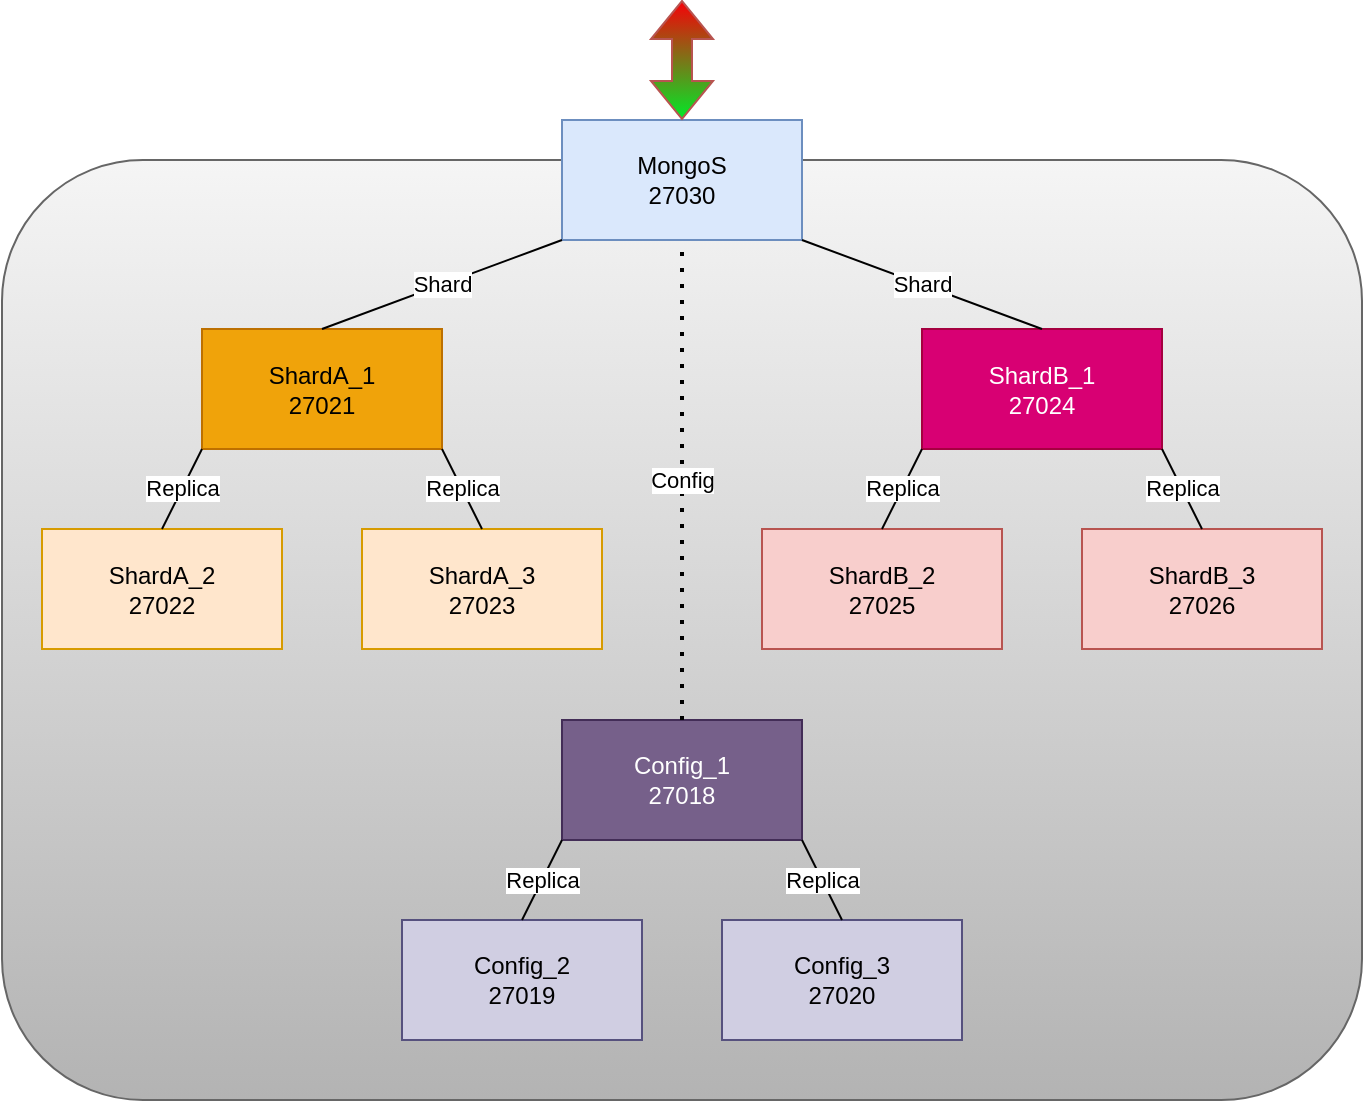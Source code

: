 <mxfile version="21.1.2" type="device" pages="3">
  <diagram name="Default" id="SemJ9O1B9w-mR6ju5n3K">
    <mxGraphModel dx="1679" dy="674" grid="1" gridSize="10" guides="1" tooltips="1" connect="1" arrows="1" fold="1" page="1" pageScale="1" pageWidth="827" pageHeight="1169" math="0" shadow="0">
      <root>
        <mxCell id="0" />
        <mxCell id="1" parent="0" />
        <mxCell id="tX-yTi2M2p0sjjuOYc45-21" value="" style="rounded=1;whiteSpace=wrap;html=1;fillColor=#f5f5f5;strokeColor=#666666;gradientColor=#b3b3b3;" vertex="1" parent="1">
          <mxGeometry x="74" y="340" width="680" height="470" as="geometry" />
        </mxCell>
        <mxCell id="tX-yTi2M2p0sjjuOYc45-1" value="MongoS&lt;br&gt;27030" style="rounded=0;whiteSpace=wrap;html=1;fillColor=#dae8fc;strokeColor=#6c8ebf;" vertex="1" parent="1">
          <mxGeometry x="354" y="320" width="120" height="60" as="geometry" />
        </mxCell>
        <mxCell id="tX-yTi2M2p0sjjuOYc45-2" value="ShardA_1&lt;br&gt;27021" style="rounded=0;whiteSpace=wrap;html=1;fillColor=#f0a30a;fontColor=#000000;strokeColor=#BD7000;" vertex="1" parent="1">
          <mxGeometry x="174" y="424.5" width="120" height="60" as="geometry" />
        </mxCell>
        <mxCell id="tX-yTi2M2p0sjjuOYc45-3" value="ShardA_2&lt;br&gt;27022" style="rounded=0;whiteSpace=wrap;html=1;fillColor=#ffe6cc;strokeColor=#d79b00;" vertex="1" parent="1">
          <mxGeometry x="94" y="524.5" width="120" height="60" as="geometry" />
        </mxCell>
        <mxCell id="tX-yTi2M2p0sjjuOYc45-5" value="ShardA_3&lt;br&gt;27023" style="rounded=0;whiteSpace=wrap;html=1;fillColor=#ffe6cc;strokeColor=#d79b00;" vertex="1" parent="1">
          <mxGeometry x="254" y="524.5" width="120" height="60" as="geometry" />
        </mxCell>
        <mxCell id="tX-yTi2M2p0sjjuOYc45-6" value="ShardB_1&lt;br&gt;27024" style="rounded=0;whiteSpace=wrap;html=1;fillColor=#d80073;fontColor=#ffffff;strokeColor=#A50040;" vertex="1" parent="1">
          <mxGeometry x="534" y="424.5" width="120" height="60" as="geometry" />
        </mxCell>
        <mxCell id="tX-yTi2M2p0sjjuOYc45-7" value="ShardB_2&lt;br&gt;27025" style="rounded=0;whiteSpace=wrap;html=1;fillColor=#f8cecc;strokeColor=#b85450;" vertex="1" parent="1">
          <mxGeometry x="454" y="524.5" width="120" height="60" as="geometry" />
        </mxCell>
        <mxCell id="tX-yTi2M2p0sjjuOYc45-8" value="ShardB_3&lt;br&gt;27026" style="rounded=0;whiteSpace=wrap;html=1;fillColor=#f8cecc;strokeColor=#b85450;" vertex="1" parent="1">
          <mxGeometry x="614" y="524.5" width="120" height="60" as="geometry" />
        </mxCell>
        <mxCell id="tX-yTi2M2p0sjjuOYc45-9" value="Config_1&lt;br&gt;27018" style="rounded=0;whiteSpace=wrap;html=1;fillColor=#76608a;fontColor=#ffffff;strokeColor=#432D57;" vertex="1" parent="1">
          <mxGeometry x="354" y="620" width="120" height="60" as="geometry" />
        </mxCell>
        <mxCell id="tX-yTi2M2p0sjjuOYc45-10" value="Config_2&lt;br&gt;27019" style="rounded=0;whiteSpace=wrap;html=1;fillColor=#d0cee2;strokeColor=#56517e;" vertex="1" parent="1">
          <mxGeometry x="274" y="720" width="120" height="60" as="geometry" />
        </mxCell>
        <mxCell id="tX-yTi2M2p0sjjuOYc45-11" value="Config_3&lt;br&gt;27020" style="rounded=0;whiteSpace=wrap;html=1;fillColor=#d0cee2;strokeColor=#56517e;" vertex="1" parent="1">
          <mxGeometry x="434" y="720" width="120" height="60" as="geometry" />
        </mxCell>
        <mxCell id="tX-yTi2M2p0sjjuOYc45-13" value="Replica" style="endArrow=none;html=1;rounded=0;entryX=0;entryY=1;entryDx=0;entryDy=0;exitX=0.5;exitY=0;exitDx=0;exitDy=0;" edge="1" parent="1" source="tX-yTi2M2p0sjjuOYc45-10" target="tX-yTi2M2p0sjjuOYc45-9">
          <mxGeometry width="50" height="50" relative="1" as="geometry">
            <mxPoint x="280" y="700" as="sourcePoint" />
            <mxPoint x="330" y="650" as="targetPoint" />
          </mxGeometry>
        </mxCell>
        <mxCell id="tX-yTi2M2p0sjjuOYc45-14" value="Replica" style="endArrow=none;html=1;rounded=0;entryX=1;entryY=1;entryDx=0;entryDy=0;exitX=0.5;exitY=0;exitDx=0;exitDy=0;" edge="1" parent="1" source="tX-yTi2M2p0sjjuOYc45-11" target="tX-yTi2M2p0sjjuOYc45-9">
          <mxGeometry width="50" height="50" relative="1" as="geometry">
            <mxPoint x="390" y="600" as="sourcePoint" />
            <mxPoint x="440" y="550" as="targetPoint" />
          </mxGeometry>
        </mxCell>
        <mxCell id="tX-yTi2M2p0sjjuOYc45-15" value="Replica" style="endArrow=none;html=1;rounded=0;entryX=1;entryY=1;entryDx=0;entryDy=0;exitX=0.5;exitY=0;exitDx=0;exitDy=0;" edge="1" parent="1" source="tX-yTi2M2p0sjjuOYc45-8" target="tX-yTi2M2p0sjjuOYc45-6">
          <mxGeometry width="50" height="50" relative="1" as="geometry">
            <mxPoint x="670" y="480" as="sourcePoint" />
            <mxPoint x="650" y="440" as="targetPoint" />
          </mxGeometry>
        </mxCell>
        <mxCell id="tX-yTi2M2p0sjjuOYc45-16" value="Replica" style="endArrow=none;html=1;rounded=0;entryX=1;entryY=1;entryDx=0;entryDy=0;exitX=0.5;exitY=0;exitDx=0;exitDy=0;" edge="1" parent="1" source="tX-yTi2M2p0sjjuOYc45-5" target="tX-yTi2M2p0sjjuOYc45-2">
          <mxGeometry width="50" height="50" relative="1" as="geometry">
            <mxPoint x="320" y="480" as="sourcePoint" />
            <mxPoint x="300" y="440" as="targetPoint" />
          </mxGeometry>
        </mxCell>
        <mxCell id="tX-yTi2M2p0sjjuOYc45-17" value="Replica" style="endArrow=none;html=1;rounded=0;entryX=0;entryY=1;entryDx=0;entryDy=0;exitX=0.5;exitY=0;exitDx=0;exitDy=0;" edge="1" parent="1" source="tX-yTi2M2p0sjjuOYc45-3" target="tX-yTi2M2p0sjjuOYc45-2">
          <mxGeometry width="50" height="50" relative="1" as="geometry">
            <mxPoint x="390" y="600" as="sourcePoint" />
            <mxPoint x="440" y="550" as="targetPoint" />
          </mxGeometry>
        </mxCell>
        <mxCell id="tX-yTi2M2p0sjjuOYc45-18" value="Replica" style="endArrow=none;html=1;rounded=0;entryX=0;entryY=1;entryDx=0;entryDy=0;exitX=0.5;exitY=0;exitDx=0;exitDy=0;" edge="1" parent="1" source="tX-yTi2M2p0sjjuOYc45-7" target="tX-yTi2M2p0sjjuOYc45-6">
          <mxGeometry width="50" height="50" relative="1" as="geometry">
            <mxPoint x="510" y="460" as="sourcePoint" />
            <mxPoint x="440" y="550" as="targetPoint" />
          </mxGeometry>
        </mxCell>
        <mxCell id="tX-yTi2M2p0sjjuOYc45-19" value="Shard" style="endArrow=none;html=1;rounded=0;exitX=0.5;exitY=0;exitDx=0;exitDy=0;entryX=0;entryY=1;entryDx=0;entryDy=0;" edge="1" parent="1" source="tX-yTi2M2p0sjjuOYc45-2" target="tX-yTi2M2p0sjjuOYc45-1">
          <mxGeometry width="50" height="50" relative="1" as="geometry">
            <mxPoint x="390" y="600" as="sourcePoint" />
            <mxPoint x="440" y="550" as="targetPoint" />
          </mxGeometry>
        </mxCell>
        <mxCell id="tX-yTi2M2p0sjjuOYc45-20" value="Shard" style="endArrow=none;html=1;rounded=0;entryX=1;entryY=1;entryDx=0;entryDy=0;exitX=0.5;exitY=0;exitDx=0;exitDy=0;" edge="1" parent="1" source="tX-yTi2M2p0sjjuOYc45-6" target="tX-yTi2M2p0sjjuOYc45-1">
          <mxGeometry width="50" height="50" relative="1" as="geometry">
            <mxPoint x="390" y="600" as="sourcePoint" />
            <mxPoint x="440" y="550" as="targetPoint" />
          </mxGeometry>
        </mxCell>
        <mxCell id="tX-yTi2M2p0sjjuOYc45-26" value="Config" style="endArrow=none;dashed=1;html=1;dashPattern=1 3;strokeWidth=2;rounded=0;entryX=0.5;entryY=1;entryDx=0;entryDy=0;exitX=0.5;exitY=0;exitDx=0;exitDy=0;" edge="1" parent="1" source="tX-yTi2M2p0sjjuOYc45-9" target="tX-yTi2M2p0sjjuOYc45-1">
          <mxGeometry width="50" height="50" relative="1" as="geometry">
            <mxPoint x="360" y="570" as="sourcePoint" />
            <mxPoint x="410" y="520" as="targetPoint" />
          </mxGeometry>
        </mxCell>
        <mxCell id="tX-yTi2M2p0sjjuOYc45-27" value="" style="shape=flexArrow;endArrow=classic;startArrow=classic;html=1;rounded=0;fillColor=#F80008;strokeColor=#b85450;gradientColor=#00EA27;gradientDirection=south;" edge="1" parent="1">
          <mxGeometry width="100" height="100" relative="1" as="geometry">
            <mxPoint x="414" y="320" as="sourcePoint" />
            <mxPoint x="414" y="260" as="targetPoint" />
          </mxGeometry>
        </mxCell>
      </root>
    </mxGraphModel>
  </diagram>
  <diagram name="Replica" id="z1Vz-9cUvES8mMw_x7iy">
    <mxGraphModel dx="1679" dy="674" grid="1" gridSize="10" guides="1" tooltips="1" connect="1" arrows="1" fold="1" page="1" pageScale="1" pageWidth="827" pageHeight="1169" math="0" shadow="0">
      <root>
        <mxCell id="HjbXVy4mzrFqhbLA5JWi-0" />
        <mxCell id="HjbXVy4mzrFqhbLA5JWi-1" parent="HjbXVy4mzrFqhbLA5JWi-0" />
        <mxCell id="HjbXVy4mzrFqhbLA5JWi-2" value="" style="rounded=1;whiteSpace=wrap;html=1;fillColor=#f5f5f5;strokeColor=#666666;gradientColor=#b3b3b3;" vertex="1" parent="HjbXVy4mzrFqhbLA5JWi-1">
          <mxGeometry x="74" y="340" width="680" height="470" as="geometry" />
        </mxCell>
        <mxCell id="rgnIvXLQDvNdPOsokYPS-2" value="" style="ellipse;whiteSpace=wrap;html=1;" vertex="1" parent="HjbXVy4mzrFqhbLA5JWi-1">
          <mxGeometry x="434" y="380" width="320" height="290" as="geometry" />
        </mxCell>
        <mxCell id="HjbXVy4mzrFqhbLA5JWi-3" value="MongoS&lt;br&gt;27030" style="rounded=0;whiteSpace=wrap;html=1;fillColor=#dae8fc;strokeColor=#6c8ebf;" vertex="1" parent="HjbXVy4mzrFqhbLA5JWi-1">
          <mxGeometry x="354" y="320" width="120" height="60" as="geometry" />
        </mxCell>
        <mxCell id="HjbXVy4mzrFqhbLA5JWi-4" value="ShardA_1&lt;br&gt;27021" style="rounded=0;whiteSpace=wrap;html=1;fillColor=#f0a30a;fontColor=#000000;strokeColor=#BD7000;" vertex="1" parent="HjbXVy4mzrFqhbLA5JWi-1">
          <mxGeometry x="174" y="424.5" width="120" height="60" as="geometry" />
        </mxCell>
        <mxCell id="HjbXVy4mzrFqhbLA5JWi-5" value="ShardA_2&lt;br&gt;27022" style="rounded=0;whiteSpace=wrap;html=1;fillColor=#ffe6cc;strokeColor=#d79b00;" vertex="1" parent="HjbXVy4mzrFqhbLA5JWi-1">
          <mxGeometry x="94" y="524.5" width="120" height="60" as="geometry" />
        </mxCell>
        <mxCell id="HjbXVy4mzrFqhbLA5JWi-6" value="ShardA_3&lt;br&gt;27023" style="rounded=0;whiteSpace=wrap;html=1;fillColor=#ffe6cc;strokeColor=#d79b00;" vertex="1" parent="HjbXVy4mzrFqhbLA5JWi-1">
          <mxGeometry x="254" y="524.5" width="120" height="60" as="geometry" />
        </mxCell>
        <mxCell id="HjbXVy4mzrFqhbLA5JWi-7" value="ShardB_1&lt;br&gt;27024" style="rounded=0;whiteSpace=wrap;html=1;fillColor=#d80073;fontColor=#ffffff;strokeColor=#A50040;" vertex="1" parent="HjbXVy4mzrFqhbLA5JWi-1">
          <mxGeometry x="534" y="424.5" width="120" height="60" as="geometry" />
        </mxCell>
        <mxCell id="HjbXVy4mzrFqhbLA5JWi-8" value="ShardB_2&lt;br&gt;27025" style="rounded=0;whiteSpace=wrap;html=1;fillColor=#f8cecc;strokeColor=#b85450;" vertex="1" parent="HjbXVy4mzrFqhbLA5JWi-1">
          <mxGeometry x="454" y="524.5" width="120" height="60" as="geometry" />
        </mxCell>
        <mxCell id="HjbXVy4mzrFqhbLA5JWi-9" value="ShardB_3&lt;br&gt;27026" style="rounded=0;whiteSpace=wrap;html=1;fillColor=#f8cecc;strokeColor=#b85450;" vertex="1" parent="HjbXVy4mzrFqhbLA5JWi-1">
          <mxGeometry x="614" y="524.5" width="120" height="60" as="geometry" />
        </mxCell>
        <mxCell id="HjbXVy4mzrFqhbLA5JWi-10" value="Config_1&lt;br&gt;27018" style="rounded=0;whiteSpace=wrap;html=1;fillColor=#76608a;fontColor=#ffffff;strokeColor=#432D57;" vertex="1" parent="HjbXVy4mzrFqhbLA5JWi-1">
          <mxGeometry x="354" y="620" width="120" height="60" as="geometry" />
        </mxCell>
        <mxCell id="HjbXVy4mzrFqhbLA5JWi-11" value="Config_2&lt;br&gt;27019" style="rounded=0;whiteSpace=wrap;html=1;fillColor=#d0cee2;strokeColor=#56517e;" vertex="1" parent="HjbXVy4mzrFqhbLA5JWi-1">
          <mxGeometry x="274" y="720" width="120" height="60" as="geometry" />
        </mxCell>
        <mxCell id="HjbXVy4mzrFqhbLA5JWi-12" value="Config_3&lt;br&gt;27020" style="rounded=0;whiteSpace=wrap;html=1;fillColor=#d0cee2;strokeColor=#56517e;" vertex="1" parent="HjbXVy4mzrFqhbLA5JWi-1">
          <mxGeometry x="434" y="720" width="120" height="60" as="geometry" />
        </mxCell>
        <mxCell id="HjbXVy4mzrFqhbLA5JWi-13" value="Replica" style="endArrow=none;html=1;rounded=0;entryX=0;entryY=1;entryDx=0;entryDy=0;exitX=0.5;exitY=0;exitDx=0;exitDy=0;" edge="1" parent="HjbXVy4mzrFqhbLA5JWi-1" source="HjbXVy4mzrFqhbLA5JWi-11" target="HjbXVy4mzrFqhbLA5JWi-10">
          <mxGeometry width="50" height="50" relative="1" as="geometry">
            <mxPoint x="280" y="700" as="sourcePoint" />
            <mxPoint x="330" y="650" as="targetPoint" />
          </mxGeometry>
        </mxCell>
        <mxCell id="HjbXVy4mzrFqhbLA5JWi-14" value="Replica" style="endArrow=none;html=1;rounded=0;entryX=1;entryY=1;entryDx=0;entryDy=0;exitX=0.5;exitY=0;exitDx=0;exitDy=0;" edge="1" parent="HjbXVy4mzrFqhbLA5JWi-1" source="HjbXVy4mzrFqhbLA5JWi-12" target="HjbXVy4mzrFqhbLA5JWi-10">
          <mxGeometry width="50" height="50" relative="1" as="geometry">
            <mxPoint x="390" y="600" as="sourcePoint" />
            <mxPoint x="440" y="550" as="targetPoint" />
          </mxGeometry>
        </mxCell>
        <mxCell id="HjbXVy4mzrFqhbLA5JWi-15" value="Replica" style="endArrow=none;html=1;rounded=0;entryX=1;entryY=1;entryDx=0;entryDy=0;exitX=0.5;exitY=0;exitDx=0;exitDy=0;fillColor=#d5e8d4;gradientColor=#97d077;strokeColor=#82b366;" edge="1" parent="HjbXVy4mzrFqhbLA5JWi-1" source="HjbXVy4mzrFqhbLA5JWi-9" target="HjbXVy4mzrFqhbLA5JWi-7">
          <mxGeometry width="50" height="50" relative="1" as="geometry">
            <mxPoint x="670" y="480" as="sourcePoint" />
            <mxPoint x="650" y="440" as="targetPoint" />
          </mxGeometry>
        </mxCell>
        <mxCell id="HjbXVy4mzrFqhbLA5JWi-16" value="Replica" style="endArrow=none;html=1;rounded=0;entryX=1;entryY=1;entryDx=0;entryDy=0;exitX=0.5;exitY=0;exitDx=0;exitDy=0;" edge="1" parent="HjbXVy4mzrFqhbLA5JWi-1" source="HjbXVy4mzrFqhbLA5JWi-6" target="HjbXVy4mzrFqhbLA5JWi-4">
          <mxGeometry width="50" height="50" relative="1" as="geometry">
            <mxPoint x="320" y="480" as="sourcePoint" />
            <mxPoint x="300" y="440" as="targetPoint" />
          </mxGeometry>
        </mxCell>
        <mxCell id="HjbXVy4mzrFqhbLA5JWi-17" value="Replica" style="endArrow=none;html=1;rounded=0;entryX=0;entryY=1;entryDx=0;entryDy=0;exitX=0.5;exitY=0;exitDx=0;exitDy=0;" edge="1" parent="HjbXVy4mzrFqhbLA5JWi-1" source="HjbXVy4mzrFqhbLA5JWi-5" target="HjbXVy4mzrFqhbLA5JWi-4">
          <mxGeometry width="50" height="50" relative="1" as="geometry">
            <mxPoint x="390" y="600" as="sourcePoint" />
            <mxPoint x="440" y="550" as="targetPoint" />
          </mxGeometry>
        </mxCell>
        <mxCell id="HjbXVy4mzrFqhbLA5JWi-18" value="Replica" style="endArrow=none;html=1;rounded=0;entryX=0;entryY=1;entryDx=0;entryDy=0;exitX=0.5;exitY=0;exitDx=0;exitDy=0;fillColor=#d5e8d4;gradientColor=#97d077;strokeColor=#82b366;" edge="1" parent="HjbXVy4mzrFqhbLA5JWi-1" source="HjbXVy4mzrFqhbLA5JWi-8" target="HjbXVy4mzrFqhbLA5JWi-7">
          <mxGeometry width="50" height="50" relative="1" as="geometry">
            <mxPoint x="510" y="460" as="sourcePoint" />
            <mxPoint x="440" y="550" as="targetPoint" />
          </mxGeometry>
        </mxCell>
        <mxCell id="HjbXVy4mzrFqhbLA5JWi-19" value="Shard" style="endArrow=none;html=1;rounded=0;exitX=0.5;exitY=0;exitDx=0;exitDy=0;entryX=0;entryY=1;entryDx=0;entryDy=0;" edge="1" parent="HjbXVy4mzrFqhbLA5JWi-1" source="HjbXVy4mzrFqhbLA5JWi-4" target="HjbXVy4mzrFqhbLA5JWi-3">
          <mxGeometry width="50" height="50" relative="1" as="geometry">
            <mxPoint x="390" y="600" as="sourcePoint" />
            <mxPoint x="440" y="550" as="targetPoint" />
          </mxGeometry>
        </mxCell>
        <mxCell id="HjbXVy4mzrFqhbLA5JWi-20" value="Shard" style="endArrow=none;html=1;rounded=0;entryX=1;entryY=1;entryDx=0;entryDy=0;exitX=0.5;exitY=0;exitDx=0;exitDy=0;fillColor=#d5e8d4;gradientColor=#97d077;strokeColor=#82b366;" edge="1" parent="HjbXVy4mzrFqhbLA5JWi-1" source="HjbXVy4mzrFqhbLA5JWi-7" target="HjbXVy4mzrFqhbLA5JWi-3">
          <mxGeometry width="50" height="50" relative="1" as="geometry">
            <mxPoint x="390" y="600" as="sourcePoint" />
            <mxPoint x="440" y="550" as="targetPoint" />
          </mxGeometry>
        </mxCell>
        <mxCell id="HjbXVy4mzrFqhbLA5JWi-21" value="Config" style="endArrow=none;dashed=1;html=1;dashPattern=1 3;strokeWidth=2;rounded=0;entryX=0.5;entryY=1;entryDx=0;entryDy=0;exitX=0.5;exitY=0;exitDx=0;exitDy=0;" edge="1" parent="HjbXVy4mzrFqhbLA5JWi-1" source="HjbXVy4mzrFqhbLA5JWi-10" target="HjbXVy4mzrFqhbLA5JWi-3">
          <mxGeometry width="50" height="50" relative="1" as="geometry">
            <mxPoint x="360" y="570" as="sourcePoint" />
            <mxPoint x="410" y="520" as="targetPoint" />
          </mxGeometry>
        </mxCell>
        <mxCell id="HjbXVy4mzrFqhbLA5JWi-22" value="Scrittura" style="shape=flexArrow;endArrow=none;startArrow=classic;html=1;rounded=0;fillColor=#F80008;strokeColor=#b85450;gradientColor=#00EA27;gradientDirection=south;endFill=0;" edge="1" parent="HjbXVy4mzrFqhbLA5JWi-1">
          <mxGeometry x="0.333" y="-26" width="100" height="100" relative="1" as="geometry">
            <mxPoint x="414" y="320" as="sourcePoint" />
            <mxPoint x="414" y="260" as="targetPoint" />
            <mxPoint as="offset" />
          </mxGeometry>
        </mxCell>
        <mxCell id="rgnIvXLQDvNdPOsokYPS-1" value="Lettura" style="shape=flexArrow;endArrow=none;startArrow=classic;html=1;rounded=0;fillColor=#F80008;strokeColor=#b85450;gradientColor=#00EA27;gradientDirection=north;endFill=0;" edge="1" parent="HjbXVy4mzrFqhbLA5JWi-1">
          <mxGeometry x="0.333" y="-26" width="100" height="100" relative="1" as="geometry">
            <mxPoint x="554" y="645" as="sourcePoint" />
            <mxPoint x="554" y="585" as="targetPoint" />
            <mxPoint as="offset" />
          </mxGeometry>
        </mxCell>
      </root>
    </mxGraphModel>
  </diagram>
  <diagram name="Sharded" id="F3gwtb8vz8hEjSRxSjRP">
    <mxGraphModel dx="1399" dy="562" grid="1" gridSize="10" guides="1" tooltips="1" connect="1" arrows="1" fold="1" page="1" pageScale="1" pageWidth="827" pageHeight="1169" math="0" shadow="0">
      <root>
        <mxCell id="yeIDI8W3clktnkh_KJqr-0" />
        <mxCell id="yeIDI8W3clktnkh_KJqr-1" parent="yeIDI8W3clktnkh_KJqr-0" />
        <mxCell id="yeIDI8W3clktnkh_KJqr-2" value="" style="rounded=1;whiteSpace=wrap;html=1;fillColor=#f5f5f5;strokeColor=#666666;gradientColor=#b3b3b3;" vertex="1" parent="yeIDI8W3clktnkh_KJqr-1">
          <mxGeometry x="74" y="340" width="680" height="470" as="geometry" />
        </mxCell>
        <mxCell id="0swe7HJsR4qlp6y53t2S-0" value="" style="ellipse;whiteSpace=wrap;html=1;" vertex="1" parent="yeIDI8W3clktnkh_KJqr-1">
          <mxGeometry x="74" y="380" width="320" height="290" as="geometry" />
        </mxCell>
        <mxCell id="yeIDI8W3clktnkh_KJqr-3" value="" style="ellipse;whiteSpace=wrap;html=1;" vertex="1" parent="yeIDI8W3clktnkh_KJqr-1">
          <mxGeometry x="434" y="380" width="320" height="290" as="geometry" />
        </mxCell>
        <mxCell id="yeIDI8W3clktnkh_KJqr-4" value="MongoS&lt;br&gt;27030" style="rounded=0;whiteSpace=wrap;html=1;fillColor=#dae8fc;strokeColor=#6c8ebf;" vertex="1" parent="yeIDI8W3clktnkh_KJqr-1">
          <mxGeometry x="354" y="320" width="120" height="60" as="geometry" />
        </mxCell>
        <mxCell id="yeIDI8W3clktnkh_KJqr-5" value="ShardA_1&lt;br&gt;27021" style="rounded=0;whiteSpace=wrap;html=1;fillColor=#f0a30a;fontColor=#000000;strokeColor=#BD7000;" vertex="1" parent="yeIDI8W3clktnkh_KJqr-1">
          <mxGeometry x="174" y="424.5" width="120" height="60" as="geometry" />
        </mxCell>
        <mxCell id="yeIDI8W3clktnkh_KJqr-6" value="ShardA_2&lt;br&gt;27022" style="rounded=0;whiteSpace=wrap;html=1;fillColor=#ffe6cc;strokeColor=#d79b00;" vertex="1" parent="yeIDI8W3clktnkh_KJqr-1">
          <mxGeometry x="94" y="524.5" width="120" height="60" as="geometry" />
        </mxCell>
        <mxCell id="yeIDI8W3clktnkh_KJqr-7" value="ShardA_3&lt;br&gt;27023" style="rounded=0;whiteSpace=wrap;html=1;fillColor=#ffe6cc;strokeColor=#d79b00;" vertex="1" parent="yeIDI8W3clktnkh_KJqr-1">
          <mxGeometry x="254" y="524.5" width="120" height="60" as="geometry" />
        </mxCell>
        <mxCell id="yeIDI8W3clktnkh_KJqr-8" value="ShardB_1&lt;br&gt;27024" style="rounded=0;whiteSpace=wrap;html=1;fillColor=#d80073;fontColor=#ffffff;strokeColor=#A50040;" vertex="1" parent="yeIDI8W3clktnkh_KJqr-1">
          <mxGeometry x="534" y="424.5" width="120" height="60" as="geometry" />
        </mxCell>
        <mxCell id="yeIDI8W3clktnkh_KJqr-9" value="ShardB_2&lt;br&gt;27025" style="rounded=0;whiteSpace=wrap;html=1;fillColor=#f8cecc;strokeColor=#b85450;" vertex="1" parent="yeIDI8W3clktnkh_KJqr-1">
          <mxGeometry x="454" y="524.5" width="120" height="60" as="geometry" />
        </mxCell>
        <mxCell id="yeIDI8W3clktnkh_KJqr-10" value="ShardB_3&lt;br&gt;27026" style="rounded=0;whiteSpace=wrap;html=1;fillColor=#f8cecc;strokeColor=#b85450;" vertex="1" parent="yeIDI8W3clktnkh_KJqr-1">
          <mxGeometry x="614" y="524.5" width="120" height="60" as="geometry" />
        </mxCell>
        <mxCell id="yeIDI8W3clktnkh_KJqr-11" value="Config_1&lt;br&gt;27018" style="rounded=0;whiteSpace=wrap;html=1;fillColor=#76608a;fontColor=#ffffff;strokeColor=#432D57;" vertex="1" parent="yeIDI8W3clktnkh_KJqr-1">
          <mxGeometry x="354" y="620" width="120" height="60" as="geometry" />
        </mxCell>
        <mxCell id="yeIDI8W3clktnkh_KJqr-12" value="Config_2&lt;br&gt;27019" style="rounded=0;whiteSpace=wrap;html=1;fillColor=#d0cee2;strokeColor=#56517e;" vertex="1" parent="yeIDI8W3clktnkh_KJqr-1">
          <mxGeometry x="274" y="720" width="120" height="60" as="geometry" />
        </mxCell>
        <mxCell id="yeIDI8W3clktnkh_KJqr-13" value="Config_3&lt;br&gt;27020" style="rounded=0;whiteSpace=wrap;html=1;fillColor=#d0cee2;strokeColor=#56517e;" vertex="1" parent="yeIDI8W3clktnkh_KJqr-1">
          <mxGeometry x="434" y="720" width="120" height="60" as="geometry" />
        </mxCell>
        <mxCell id="yeIDI8W3clktnkh_KJqr-14" value="Replica" style="endArrow=none;html=1;rounded=0;entryX=0;entryY=1;entryDx=0;entryDy=0;exitX=0.5;exitY=0;exitDx=0;exitDy=0;" edge="1" parent="yeIDI8W3clktnkh_KJqr-1" source="yeIDI8W3clktnkh_KJqr-12" target="yeIDI8W3clktnkh_KJqr-11">
          <mxGeometry width="50" height="50" relative="1" as="geometry">
            <mxPoint x="280" y="700" as="sourcePoint" />
            <mxPoint x="330" y="650" as="targetPoint" />
          </mxGeometry>
        </mxCell>
        <mxCell id="yeIDI8W3clktnkh_KJqr-15" value="Replica" style="endArrow=none;html=1;rounded=0;entryX=1;entryY=1;entryDx=0;entryDy=0;exitX=0.5;exitY=0;exitDx=0;exitDy=0;" edge="1" parent="yeIDI8W3clktnkh_KJqr-1" source="yeIDI8W3clktnkh_KJqr-13" target="yeIDI8W3clktnkh_KJqr-11">
          <mxGeometry width="50" height="50" relative="1" as="geometry">
            <mxPoint x="390" y="600" as="sourcePoint" />
            <mxPoint x="440" y="550" as="targetPoint" />
          </mxGeometry>
        </mxCell>
        <mxCell id="yeIDI8W3clktnkh_KJqr-16" value="Replica" style="endArrow=none;html=1;rounded=0;entryX=1;entryY=1;entryDx=0;entryDy=0;exitX=0.5;exitY=0;exitDx=0;exitDy=0;fillColor=#d5e8d4;gradientColor=#97d077;strokeColor=#82b366;" edge="1" parent="yeIDI8W3clktnkh_KJqr-1" source="yeIDI8W3clktnkh_KJqr-10" target="yeIDI8W3clktnkh_KJqr-8">
          <mxGeometry width="50" height="50" relative="1" as="geometry">
            <mxPoint x="670" y="480" as="sourcePoint" />
            <mxPoint x="650" y="440" as="targetPoint" />
          </mxGeometry>
        </mxCell>
        <mxCell id="yeIDI8W3clktnkh_KJqr-17" value="Replica" style="endArrow=none;html=1;rounded=0;entryX=1;entryY=1;entryDx=0;entryDy=0;exitX=0.5;exitY=0;exitDx=0;exitDy=0;fillColor=#d5e8d4;gradientColor=#97d077;strokeColor=#82b366;" edge="1" parent="yeIDI8W3clktnkh_KJqr-1" source="yeIDI8W3clktnkh_KJqr-7" target="yeIDI8W3clktnkh_KJqr-5">
          <mxGeometry width="50" height="50" relative="1" as="geometry">
            <mxPoint x="320" y="480" as="sourcePoint" />
            <mxPoint x="300" y="440" as="targetPoint" />
          </mxGeometry>
        </mxCell>
        <mxCell id="yeIDI8W3clktnkh_KJqr-18" value="Replica" style="endArrow=none;html=1;rounded=0;entryX=0;entryY=1;entryDx=0;entryDy=0;exitX=0.5;exitY=0;exitDx=0;exitDy=0;fillColor=#d5e8d4;gradientColor=#97d077;strokeColor=#82b366;" edge="1" parent="yeIDI8W3clktnkh_KJqr-1" source="yeIDI8W3clktnkh_KJqr-6" target="yeIDI8W3clktnkh_KJqr-5">
          <mxGeometry width="50" height="50" relative="1" as="geometry">
            <mxPoint x="390" y="600" as="sourcePoint" />
            <mxPoint x="440" y="550" as="targetPoint" />
          </mxGeometry>
        </mxCell>
        <mxCell id="yeIDI8W3clktnkh_KJqr-19" value="Replica" style="endArrow=none;html=1;rounded=0;entryX=0;entryY=1;entryDx=0;entryDy=0;exitX=0.5;exitY=0;exitDx=0;exitDy=0;fillColor=#d5e8d4;gradientColor=#97d077;strokeColor=#82b366;" edge="1" parent="yeIDI8W3clktnkh_KJqr-1" source="yeIDI8W3clktnkh_KJqr-9" target="yeIDI8W3clktnkh_KJqr-8">
          <mxGeometry width="50" height="50" relative="1" as="geometry">
            <mxPoint x="510" y="460" as="sourcePoint" />
            <mxPoint x="440" y="550" as="targetPoint" />
          </mxGeometry>
        </mxCell>
        <mxCell id="yeIDI8W3clktnkh_KJqr-20" value="Shard" style="endArrow=none;html=1;rounded=0;exitX=0.5;exitY=0;exitDx=0;exitDy=0;entryX=0;entryY=1;entryDx=0;entryDy=0;fillColor=#d5e8d4;gradientColor=#97d077;strokeColor=#82b366;" edge="1" parent="yeIDI8W3clktnkh_KJqr-1" source="yeIDI8W3clktnkh_KJqr-5" target="yeIDI8W3clktnkh_KJqr-4">
          <mxGeometry width="50" height="50" relative="1" as="geometry">
            <mxPoint x="390" y="600" as="sourcePoint" />
            <mxPoint x="440" y="550" as="targetPoint" />
          </mxGeometry>
        </mxCell>
        <mxCell id="yeIDI8W3clktnkh_KJqr-21" value="Shard" style="endArrow=none;html=1;rounded=0;entryX=1;entryY=1;entryDx=0;entryDy=0;exitX=0.5;exitY=0;exitDx=0;exitDy=0;fillColor=#d5e8d4;gradientColor=#97d077;strokeColor=#82b366;" edge="1" parent="yeIDI8W3clktnkh_KJqr-1" source="yeIDI8W3clktnkh_KJqr-8" target="yeIDI8W3clktnkh_KJqr-4">
          <mxGeometry width="50" height="50" relative="1" as="geometry">
            <mxPoint x="390" y="600" as="sourcePoint" />
            <mxPoint x="440" y="550" as="targetPoint" />
          </mxGeometry>
        </mxCell>
        <mxCell id="yeIDI8W3clktnkh_KJqr-22" value="Config" style="endArrow=none;dashed=1;html=1;dashPattern=1 3;strokeWidth=2;rounded=0;entryX=0.5;entryY=1;entryDx=0;entryDy=0;exitX=0.5;exitY=0;exitDx=0;exitDy=0;" edge="1" parent="yeIDI8W3clktnkh_KJqr-1" source="yeIDI8W3clktnkh_KJqr-11" target="yeIDI8W3clktnkh_KJqr-4">
          <mxGeometry width="50" height="50" relative="1" as="geometry">
            <mxPoint x="360" y="570" as="sourcePoint" />
            <mxPoint x="410" y="520" as="targetPoint" />
          </mxGeometry>
        </mxCell>
        <mxCell id="yeIDI8W3clktnkh_KJqr-23" value="Scrittura" style="shape=flexArrow;endArrow=none;startArrow=classic;html=1;rounded=0;fillColor=#F80008;strokeColor=#b85450;gradientColor=#00EA27;gradientDirection=south;endFill=0;" edge="1" parent="yeIDI8W3clktnkh_KJqr-1">
          <mxGeometry x="0.333" y="-26" width="100" height="100" relative="1" as="geometry">
            <mxPoint x="414" y="320" as="sourcePoint" />
            <mxPoint x="414" y="260" as="targetPoint" />
            <mxPoint as="offset" />
          </mxGeometry>
        </mxCell>
        <mxCell id="yeIDI8W3clktnkh_KJqr-24" value="Lettura" style="shape=flexArrow;endArrow=none;startArrow=classic;html=1;rounded=0;fillColor=#F80008;strokeColor=#b85450;gradientColor=#00EA27;gradientDirection=north;endFill=0;" edge="1" parent="yeIDI8W3clktnkh_KJqr-1">
          <mxGeometry x="0.333" y="-26" width="100" height="100" relative="1" as="geometry">
            <mxPoint x="593.76" y="544.5" as="sourcePoint" />
            <mxPoint x="593.76" y="484.5" as="targetPoint" />
            <mxPoint as="offset" />
          </mxGeometry>
        </mxCell>
        <mxCell id="0swe7HJsR4qlp6y53t2S-1" value="Lettura" style="shape=flexArrow;endArrow=none;startArrow=classic;html=1;rounded=0;fillColor=#F80008;strokeColor=#b85450;gradientColor=#00EA27;gradientDirection=north;endFill=0;" edge="1" parent="yeIDI8W3clktnkh_KJqr-1">
          <mxGeometry x="0.333" y="-26" width="100" height="100" relative="1" as="geometry">
            <mxPoint x="233.76" y="544.5" as="sourcePoint" />
            <mxPoint x="233.76" y="484.5" as="targetPoint" />
            <mxPoint as="offset" />
          </mxGeometry>
        </mxCell>
      </root>
    </mxGraphModel>
  </diagram>
</mxfile>
